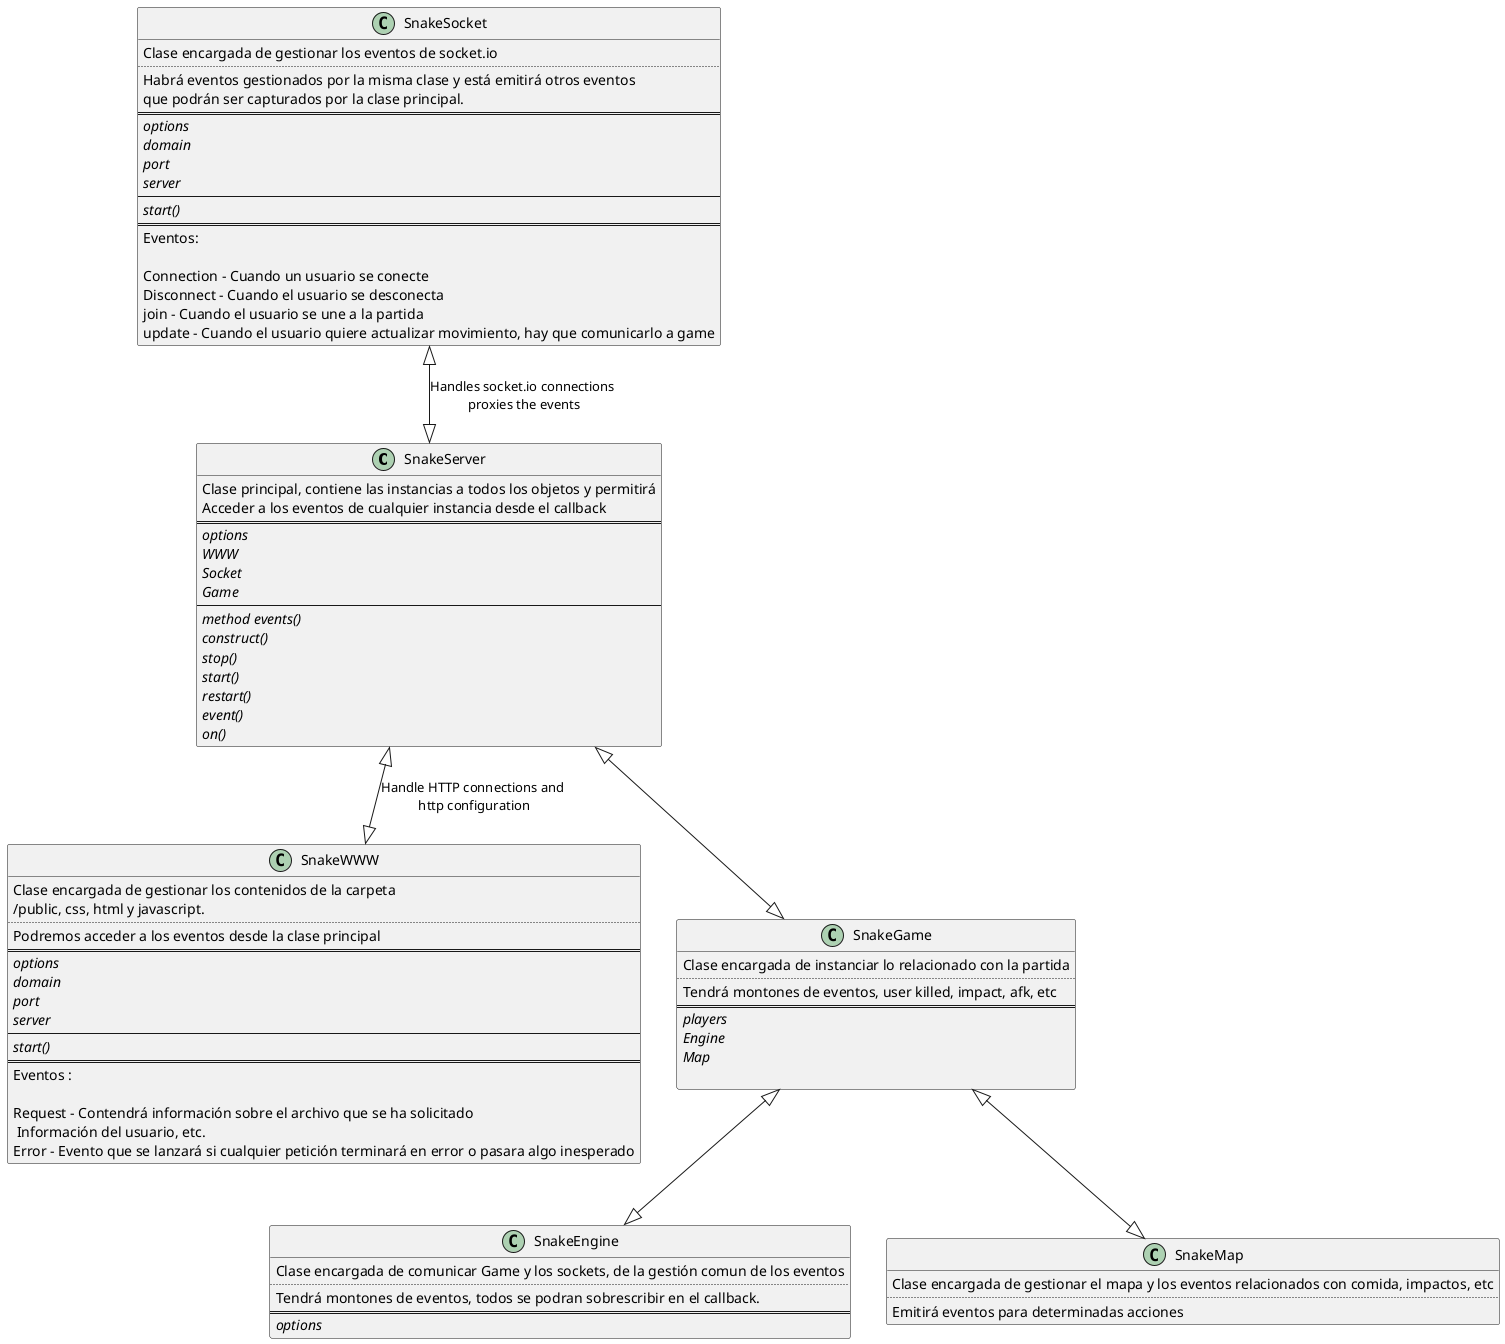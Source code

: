 @startuml

class SnakeServer {
    Clase principal, contiene las instancias a todos los objetos y permitirá
    Acceder a los eventos de cualquier instancia desde el callback
    ==
    {abstract} options
    {abstract} WWW
    {abstract} Socket
    {abstract} Game
    --
    {abstract} method events()
    {abstract} construct()
    {abstract} stop()
    {abstract} start()
    {abstract} restart()
    {abstract} event()
    {abstract} on()
}

class SnakeWWW {
    Clase encargada de gestionar los contenidos de la carpeta
    /public, css, html y javascript.
    ..
    Podremos acceder a los eventos desde la clase principal
    ==
    {abstract} options
    {abstract} domain
    {abstract} port
    {abstract} server
    --
    {abstract} start()
    ==
    Eventos :

    Request - Contendrá información sobre el archivo que se ha solicitado\n Información del usuario, etc.
    Error - Evento que se lanzará si cualquier petición terminará en error o pasara algo inesperado
}

class SnakeSocket {
    Clase encargada de gestionar los eventos de socket.io
    ..
    Habrá eventos gestionados por la misma clase y está emitirá otros eventos
    que podrán ser capturados por la clase principal.
    ==
    {abstract} options
    {abstract} domain
    {abstract} port
    {abstract} server
    --
    {abstract} start()
    ==
    Eventos:

    Connection - Cuando un usuario se conecte
    Disconnect - Cuando el usuario se desconecta
    join - Cuando el usuario se une a la partida
    update - Cuando el usuario quiere actualizar movimiento, hay que comunicarlo a game
}

class SnakeGame{
    Clase encargada de instanciar lo relacionado con la partida
    ..
    Tendrá montones de eventos, user killed, impact, afk, etc
    ==
    {abstract} players
    {abstract} Engine
    {abstract} Map

}

class SnakeEngine{
    Clase encargada de comunicar Game y los sockets, de la gestión comun de los eventos
    ..
    Tendrá montones de eventos, todos se podran sobrescribir en el callback.
    ==
    {abstract} options
}

class SnakeMap{
    Clase encargada de gestionar el mapa y los eventos relacionados con comida, impactos, etc
    ..
    Emitirá eventos para determinadas acciones
}


SnakeServer <|--|> SnakeWWW : Handle HTTP connections and \nhttp configuration
SnakeSocket <|--|> SnakeServer : Handles socket.io connections\n proxies the events
SnakeServer <|--|> SnakeGame 
SnakeGame <|--|> SnakeEngine
SnakeGame <|--|> SnakeMap
@enduml